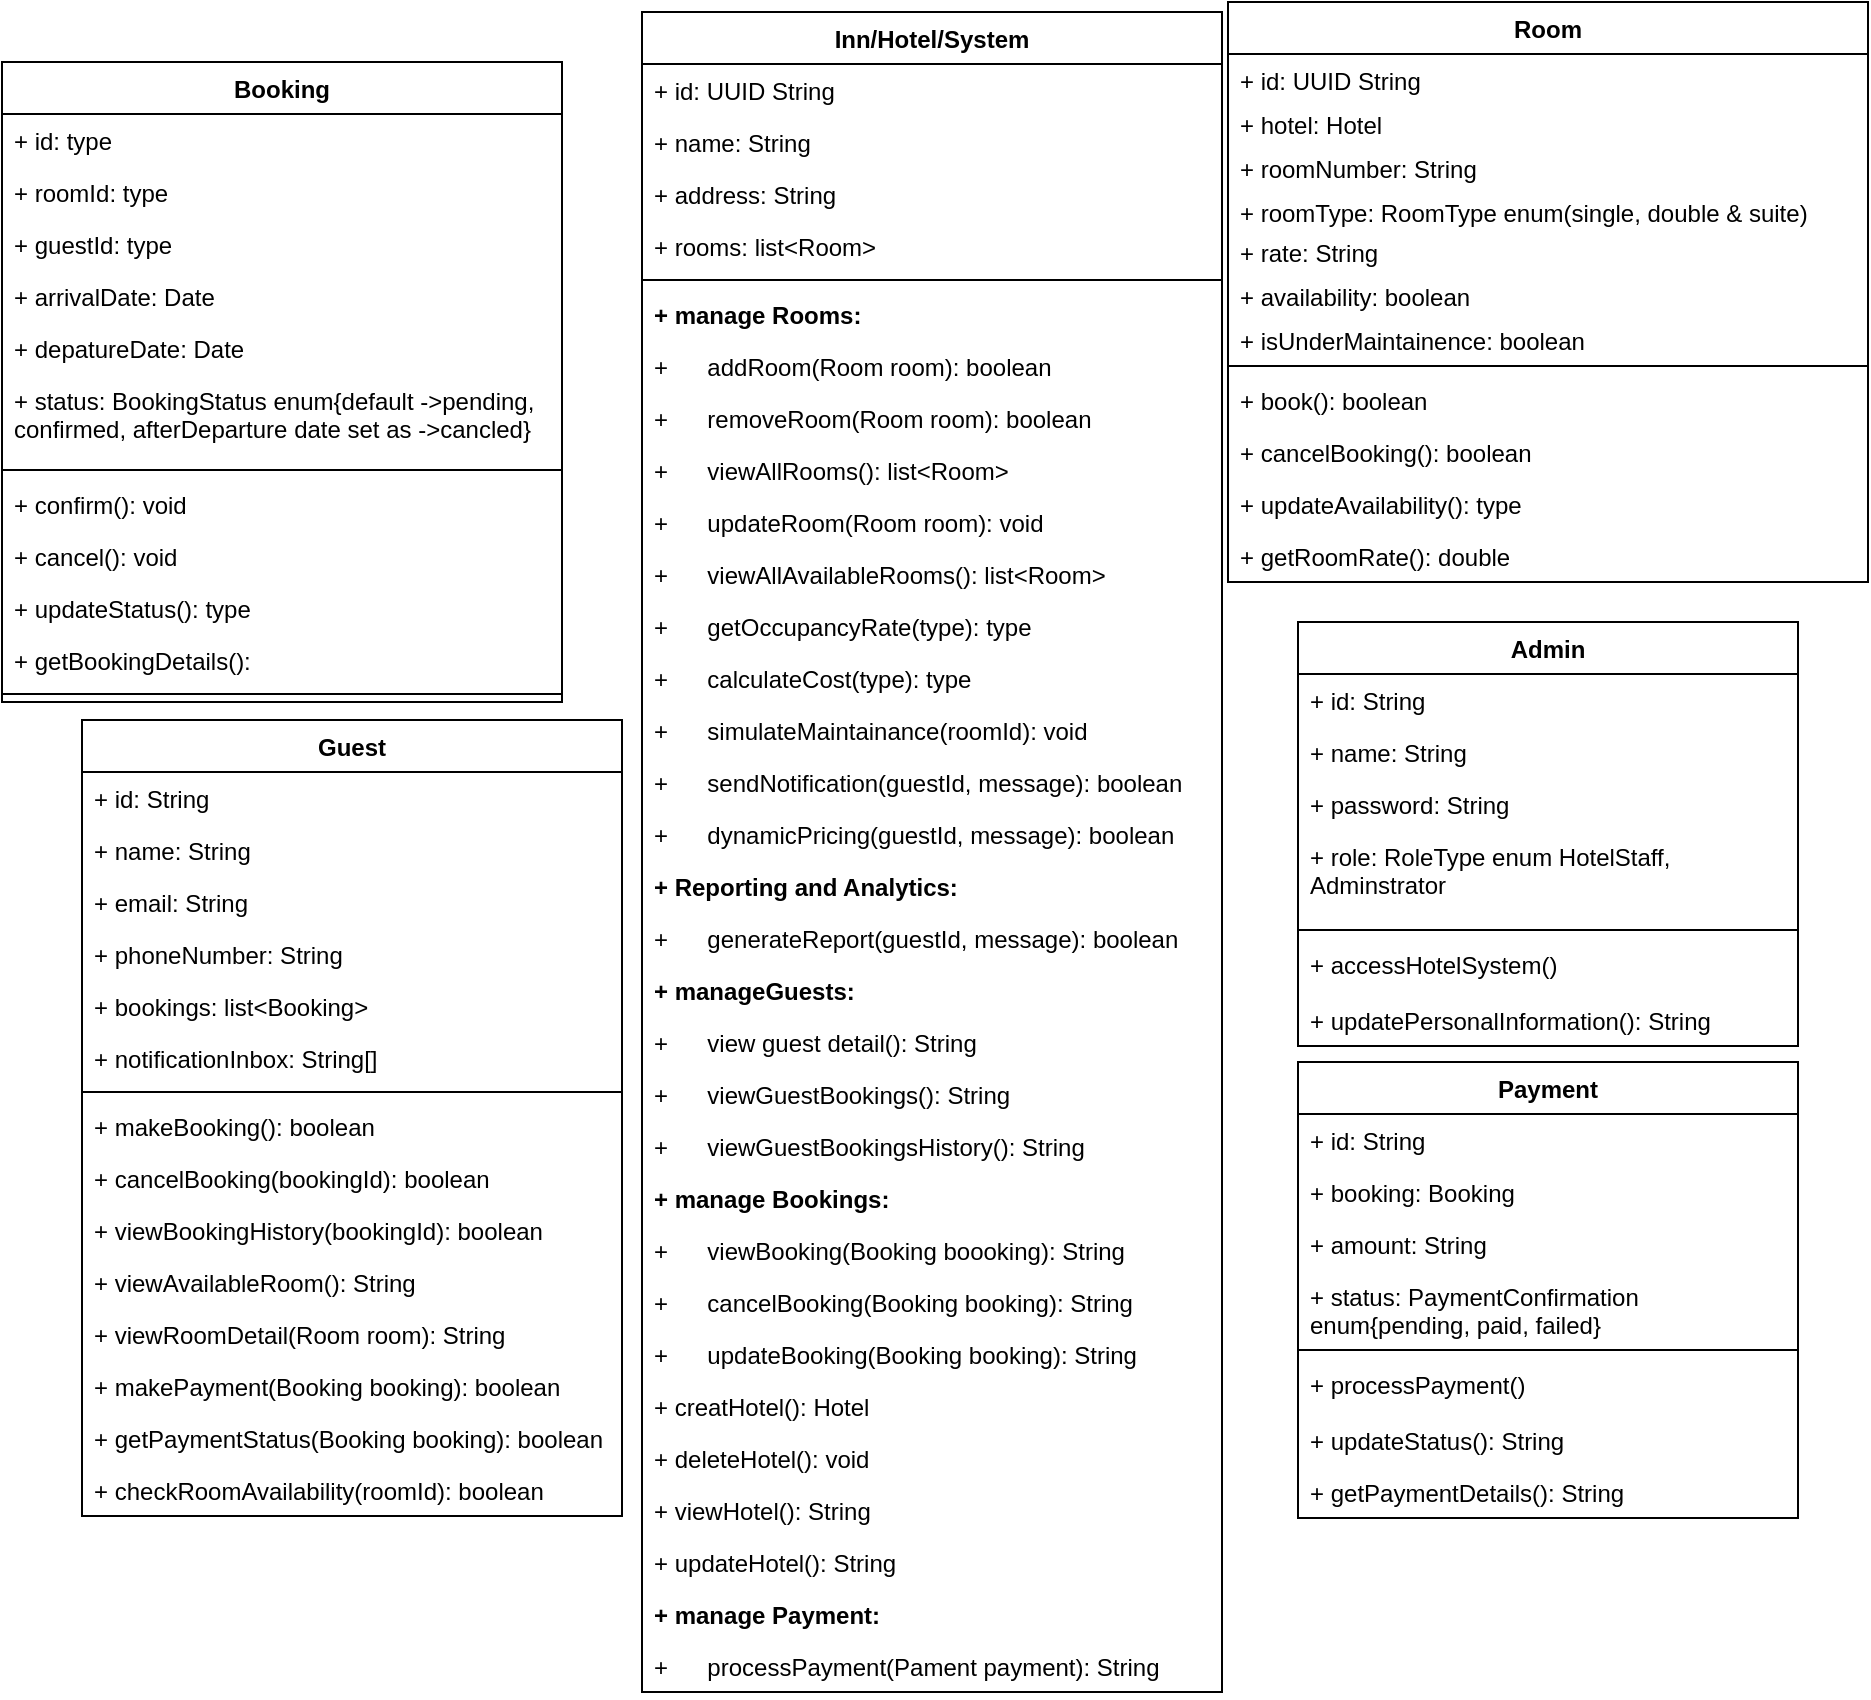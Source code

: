 <mxfile version="26.0.4" pages="2">
  <diagram name="Page-1" id="FxilYJNAX6_qmC1htweW">
    <mxGraphModel dx="1465" dy="385" grid="1" gridSize="10" guides="1" tooltips="1" connect="1" arrows="1" fold="1" page="1" pageScale="1" pageWidth="827" pageHeight="1169" math="0" shadow="0">
      <root>
        <mxCell id="0" />
        <mxCell id="1" parent="0" />
        <mxCell id="I--xkWk148IhXR5eMrtj-1" value="Room" style="swimlane;fontStyle=1;align=center;verticalAlign=top;childLayout=stackLayout;horizontal=1;startSize=26;horizontalStack=0;resizeParent=1;resizeParentMax=0;resizeLast=0;collapsible=1;marginBottom=0;whiteSpace=wrap;html=1;" vertex="1" parent="1">
          <mxGeometry x="463" y="40" width="320" height="290" as="geometry" />
        </mxCell>
        <mxCell id="I--xkWk148IhXR5eMrtj-14" value="+ id: UUID String" style="text;strokeColor=none;fillColor=none;align=left;verticalAlign=top;spacingLeft=4;spacingRight=4;overflow=hidden;rotatable=0;points=[[0,0.5],[1,0.5]];portConstraint=eastwest;whiteSpace=wrap;html=1;" vertex="1" parent="I--xkWk148IhXR5eMrtj-1">
          <mxGeometry y="26" width="320" height="22" as="geometry" />
        </mxCell>
        <mxCell id="YRBV2urnZXZ1e8K0LFWp-9" value="+ hotel: Hotel" style="text;strokeColor=none;fillColor=none;align=left;verticalAlign=top;spacingLeft=4;spacingRight=4;overflow=hidden;rotatable=0;points=[[0,0.5],[1,0.5]];portConstraint=eastwest;whiteSpace=wrap;html=1;" vertex="1" parent="I--xkWk148IhXR5eMrtj-1">
          <mxGeometry y="48" width="320" height="22" as="geometry" />
        </mxCell>
        <mxCell id="I--xkWk148IhXR5eMrtj-56" value="+ roomNumber: String" style="text;strokeColor=none;fillColor=none;align=left;verticalAlign=top;spacingLeft=4;spacingRight=4;overflow=hidden;rotatable=0;points=[[0,0.5],[1,0.5]];portConstraint=eastwest;whiteSpace=wrap;html=1;" vertex="1" parent="I--xkWk148IhXR5eMrtj-1">
          <mxGeometry y="70" width="320" height="22" as="geometry" />
        </mxCell>
        <mxCell id="I--xkWk148IhXR5eMrtj-15" value="+ roomType: RoomType enum(single, double &amp;amp; suite)" style="text;strokeColor=none;fillColor=none;align=left;verticalAlign=top;spacingLeft=4;spacingRight=4;overflow=hidden;rotatable=0;points=[[0,0.5],[1,0.5]];portConstraint=eastwest;whiteSpace=wrap;html=1;" vertex="1" parent="I--xkWk148IhXR5eMrtj-1">
          <mxGeometry y="92" width="320" height="20" as="geometry" />
        </mxCell>
        <mxCell id="I--xkWk148IhXR5eMrtj-55" value="+ rate: String" style="text;strokeColor=none;fillColor=none;align=left;verticalAlign=top;spacingLeft=4;spacingRight=4;overflow=hidden;rotatable=0;points=[[0,0.5],[1,0.5]];portConstraint=eastwest;whiteSpace=wrap;html=1;" vertex="1" parent="I--xkWk148IhXR5eMrtj-1">
          <mxGeometry y="112" width="320" height="22" as="geometry" />
        </mxCell>
        <mxCell id="I--xkWk148IhXR5eMrtj-48" value="+ availability: boolean" style="text;strokeColor=none;fillColor=none;align=left;verticalAlign=top;spacingLeft=4;spacingRight=4;overflow=hidden;rotatable=0;points=[[0,0.5],[1,0.5]];portConstraint=eastwest;whiteSpace=wrap;html=1;" vertex="1" parent="I--xkWk148IhXR5eMrtj-1">
          <mxGeometry y="134" width="320" height="22" as="geometry" />
        </mxCell>
        <mxCell id="I--xkWk148IhXR5eMrtj-47" value="+ isUnderMaintainence: boolean" style="text;strokeColor=none;fillColor=none;align=left;verticalAlign=top;spacingLeft=4;spacingRight=4;overflow=hidden;rotatable=0;points=[[0,0.5],[1,0.5]];portConstraint=eastwest;whiteSpace=wrap;html=1;" vertex="1" parent="I--xkWk148IhXR5eMrtj-1">
          <mxGeometry y="156" width="320" height="22" as="geometry" />
        </mxCell>
        <mxCell id="I--xkWk148IhXR5eMrtj-3" value="" style="line;strokeWidth=1;fillColor=none;align=left;verticalAlign=middle;spacingTop=-1;spacingLeft=3;spacingRight=3;rotatable=0;labelPosition=right;points=[];portConstraint=eastwest;strokeColor=inherit;" vertex="1" parent="I--xkWk148IhXR5eMrtj-1">
          <mxGeometry y="178" width="320" height="8" as="geometry" />
        </mxCell>
        <mxCell id="I--xkWk148IhXR5eMrtj-4" value="+ book(): boolean" style="text;strokeColor=none;fillColor=none;align=left;verticalAlign=top;spacingLeft=4;spacingRight=4;overflow=hidden;rotatable=0;points=[[0,0.5],[1,0.5]];portConstraint=eastwest;whiteSpace=wrap;html=1;" vertex="1" parent="I--xkWk148IhXR5eMrtj-1">
          <mxGeometry y="186" width="320" height="26" as="geometry" />
        </mxCell>
        <mxCell id="I--xkWk148IhXR5eMrtj-54" value="+ cancelBooking(): boolean" style="text;strokeColor=none;fillColor=none;align=left;verticalAlign=top;spacingLeft=4;spacingRight=4;overflow=hidden;rotatable=0;points=[[0,0.5],[1,0.5]];portConstraint=eastwest;whiteSpace=wrap;html=1;" vertex="1" parent="I--xkWk148IhXR5eMrtj-1">
          <mxGeometry y="212" width="320" height="26" as="geometry" />
        </mxCell>
        <mxCell id="I--xkWk148IhXR5eMrtj-34" value="+ updateAvailability(): type" style="text;strokeColor=none;fillColor=none;align=left;verticalAlign=top;spacingLeft=4;spacingRight=4;overflow=hidden;rotatable=0;points=[[0,0.5],[1,0.5]];portConstraint=eastwest;whiteSpace=wrap;html=1;" vertex="1" parent="I--xkWk148IhXR5eMrtj-1">
          <mxGeometry y="238" width="320" height="26" as="geometry" />
        </mxCell>
        <mxCell id="I--xkWk148IhXR5eMrtj-37" value="+ getRoomRate(): double" style="text;strokeColor=none;fillColor=none;align=left;verticalAlign=top;spacingLeft=4;spacingRight=4;overflow=hidden;rotatable=0;points=[[0,0.5],[1,0.5]];portConstraint=eastwest;whiteSpace=wrap;html=1;" vertex="1" parent="I--xkWk148IhXR5eMrtj-1">
          <mxGeometry y="264" width="320" height="26" as="geometry" />
        </mxCell>
        <mxCell id="I--xkWk148IhXR5eMrtj-5" value="Guest" style="swimlane;fontStyle=1;align=center;verticalAlign=top;childLayout=stackLayout;horizontal=1;startSize=26;horizontalStack=0;resizeParent=1;resizeParentMax=0;resizeLast=0;collapsible=1;marginBottom=0;whiteSpace=wrap;html=1;" vertex="1" parent="1">
          <mxGeometry x="-110" y="399" width="270" height="398" as="geometry" />
        </mxCell>
        <mxCell id="I--xkWk148IhXR5eMrtj-6" value="+ id: String" style="text;strokeColor=none;fillColor=none;align=left;verticalAlign=top;spacingLeft=4;spacingRight=4;overflow=hidden;rotatable=0;points=[[0,0.5],[1,0.5]];portConstraint=eastwest;whiteSpace=wrap;html=1;" vertex="1" parent="I--xkWk148IhXR5eMrtj-5">
          <mxGeometry y="26" width="270" height="26" as="geometry" />
        </mxCell>
        <mxCell id="I--xkWk148IhXR5eMrtj-59" value="+ name: String" style="text;strokeColor=none;fillColor=none;align=left;verticalAlign=top;spacingLeft=4;spacingRight=4;overflow=hidden;rotatable=0;points=[[0,0.5],[1,0.5]];portConstraint=eastwest;whiteSpace=wrap;html=1;" vertex="1" parent="I--xkWk148IhXR5eMrtj-5">
          <mxGeometry y="52" width="270" height="26" as="geometry" />
        </mxCell>
        <mxCell id="I--xkWk148IhXR5eMrtj-57" value="+ email: String" style="text;strokeColor=none;fillColor=none;align=left;verticalAlign=top;spacingLeft=4;spacingRight=4;overflow=hidden;rotatable=0;points=[[0,0.5],[1,0.5]];portConstraint=eastwest;whiteSpace=wrap;html=1;" vertex="1" parent="I--xkWk148IhXR5eMrtj-5">
          <mxGeometry y="78" width="270" height="26" as="geometry" />
        </mxCell>
        <mxCell id="I--xkWk148IhXR5eMrtj-58" value="+ phoneNumber: String" style="text;strokeColor=none;fillColor=none;align=left;verticalAlign=top;spacingLeft=4;spacingRight=4;overflow=hidden;rotatable=0;points=[[0,0.5],[1,0.5]];portConstraint=eastwest;whiteSpace=wrap;html=1;" vertex="1" parent="I--xkWk148IhXR5eMrtj-5">
          <mxGeometry y="104" width="270" height="26" as="geometry" />
        </mxCell>
        <mxCell id="I--xkWk148IhXR5eMrtj-38" value="+ bookings: list&amp;lt;Booking&amp;gt;" style="text;strokeColor=none;fillColor=none;align=left;verticalAlign=top;spacingLeft=4;spacingRight=4;overflow=hidden;rotatable=0;points=[[0,0.5],[1,0.5]];portConstraint=eastwest;whiteSpace=wrap;html=1;" vertex="1" parent="I--xkWk148IhXR5eMrtj-5">
          <mxGeometry y="130" width="270" height="26" as="geometry" />
        </mxCell>
        <mxCell id="kjrA8oqDA9GqIuIEdP53-5" value="+ notificationInbox: String[]" style="text;strokeColor=none;fillColor=none;align=left;verticalAlign=top;spacingLeft=4;spacingRight=4;overflow=hidden;rotatable=0;points=[[0,0.5],[1,0.5]];portConstraint=eastwest;whiteSpace=wrap;html=1;" vertex="1" parent="I--xkWk148IhXR5eMrtj-5">
          <mxGeometry y="156" width="270" height="26" as="geometry" />
        </mxCell>
        <mxCell id="I--xkWk148IhXR5eMrtj-7" value="" style="line;strokeWidth=1;fillColor=none;align=left;verticalAlign=middle;spacingTop=-1;spacingLeft=3;spacingRight=3;rotatable=0;labelPosition=right;points=[];portConstraint=eastwest;strokeColor=inherit;" vertex="1" parent="I--xkWk148IhXR5eMrtj-5">
          <mxGeometry y="182" width="270" height="8" as="geometry" />
        </mxCell>
        <mxCell id="I--xkWk148IhXR5eMrtj-42" value="+ makeBooking(): boolean" style="text;strokeColor=none;fillColor=none;align=left;verticalAlign=top;spacingLeft=4;spacingRight=4;overflow=hidden;rotatable=0;points=[[0,0.5],[1,0.5]];portConstraint=eastwest;whiteSpace=wrap;html=1;" vertex="1" parent="I--xkWk148IhXR5eMrtj-5">
          <mxGeometry y="190" width="270" height="26" as="geometry" />
        </mxCell>
        <mxCell id="I--xkWk148IhXR5eMrtj-8" value="+ cancelBooking(bookingId): boolean" style="text;strokeColor=none;fillColor=none;align=left;verticalAlign=top;spacingLeft=4;spacingRight=4;overflow=hidden;rotatable=0;points=[[0,0.5],[1,0.5]];portConstraint=eastwest;whiteSpace=wrap;html=1;" vertex="1" parent="I--xkWk148IhXR5eMrtj-5">
          <mxGeometry y="216" width="270" height="26" as="geometry" />
        </mxCell>
        <mxCell id="kjrA8oqDA9GqIuIEdP53-8" value="+ viewBookingHistory(bookingId): boolean" style="text;strokeColor=none;fillColor=none;align=left;verticalAlign=top;spacingLeft=4;spacingRight=4;overflow=hidden;rotatable=0;points=[[0,0.5],[1,0.5]];portConstraint=eastwest;whiteSpace=wrap;html=1;" vertex="1" parent="I--xkWk148IhXR5eMrtj-5">
          <mxGeometry y="242" width="270" height="26" as="geometry" />
        </mxCell>
        <mxCell id="I--xkWk148IhXR5eMrtj-39" value="+ viewAvailableRoom(): String" style="text;strokeColor=none;fillColor=none;align=left;verticalAlign=top;spacingLeft=4;spacingRight=4;overflow=hidden;rotatable=0;points=[[0,0.5],[1,0.5]];portConstraint=eastwest;whiteSpace=wrap;html=1;" vertex="1" parent="I--xkWk148IhXR5eMrtj-5">
          <mxGeometry y="268" width="270" height="26" as="geometry" />
        </mxCell>
        <mxCell id="YRBV2urnZXZ1e8K0LFWp-46" value="+ viewRoomDetail(Room room): String" style="text;strokeColor=none;fillColor=none;align=left;verticalAlign=top;spacingLeft=4;spacingRight=4;overflow=hidden;rotatable=0;points=[[0,0.5],[1,0.5]];portConstraint=eastwest;whiteSpace=wrap;html=1;" vertex="1" parent="I--xkWk148IhXR5eMrtj-5">
          <mxGeometry y="294" width="270" height="26" as="geometry" />
        </mxCell>
        <mxCell id="YRBV2urnZXZ1e8K0LFWp-45" value="+ makePayment(Booking booking): boolean" style="text;strokeColor=none;fillColor=none;align=left;verticalAlign=top;spacingLeft=4;spacingRight=4;overflow=hidden;rotatable=0;points=[[0,0.5],[1,0.5]];portConstraint=eastwest;whiteSpace=wrap;html=1;" vertex="1" parent="I--xkWk148IhXR5eMrtj-5">
          <mxGeometry y="320" width="270" height="26" as="geometry" />
        </mxCell>
        <mxCell id="kjrA8oqDA9GqIuIEdP53-6" value="+ getPaymentStatus(Booking booking): boolean" style="text;strokeColor=none;fillColor=none;align=left;verticalAlign=top;spacingLeft=4;spacingRight=4;overflow=hidden;rotatable=0;points=[[0,0.5],[1,0.5]];portConstraint=eastwest;whiteSpace=wrap;html=1;" vertex="1" parent="I--xkWk148IhXR5eMrtj-5">
          <mxGeometry y="346" width="270" height="26" as="geometry" />
        </mxCell>
        <mxCell id="kjrA8oqDA9GqIuIEdP53-7" value="+ checkRoomAvailability(roomId): boolean" style="text;strokeColor=none;fillColor=none;align=left;verticalAlign=top;spacingLeft=4;spacingRight=4;overflow=hidden;rotatable=0;points=[[0,0.5],[1,0.5]];portConstraint=eastwest;whiteSpace=wrap;html=1;" vertex="1" parent="I--xkWk148IhXR5eMrtj-5">
          <mxGeometry y="372" width="270" height="26" as="geometry" />
        </mxCell>
        <mxCell id="I--xkWk148IhXR5eMrtj-43" value="Inn/Hotel/System" style="swimlane;fontStyle=1;align=center;verticalAlign=top;childLayout=stackLayout;horizontal=1;startSize=26;horizontalStack=0;resizeParent=1;resizeParentMax=0;resizeLast=0;collapsible=1;marginBottom=0;whiteSpace=wrap;html=1;" vertex="1" parent="1">
          <mxGeometry x="170" y="45" width="290" height="840" as="geometry" />
        </mxCell>
        <mxCell id="I--xkWk148IhXR5eMrtj-44" value="+ id: UUID String" style="text;strokeColor=none;fillColor=none;align=left;verticalAlign=top;spacingLeft=4;spacingRight=4;overflow=hidden;rotatable=0;points=[[0,0.5],[1,0.5]];portConstraint=eastwest;whiteSpace=wrap;html=1;" vertex="1" parent="I--xkWk148IhXR5eMrtj-43">
          <mxGeometry y="26" width="290" height="26" as="geometry" />
        </mxCell>
        <mxCell id="YRBV2urnZXZ1e8K0LFWp-2" value="+ name: String" style="text;strokeColor=none;fillColor=none;align=left;verticalAlign=top;spacingLeft=4;spacingRight=4;overflow=hidden;rotatable=0;points=[[0,0.5],[1,0.5]];portConstraint=eastwest;whiteSpace=wrap;html=1;" vertex="1" parent="I--xkWk148IhXR5eMrtj-43">
          <mxGeometry y="52" width="290" height="26" as="geometry" />
        </mxCell>
        <mxCell id="YRBV2urnZXZ1e8K0LFWp-3" value="+ address: String" style="text;strokeColor=none;fillColor=none;align=left;verticalAlign=top;spacingLeft=4;spacingRight=4;overflow=hidden;rotatable=0;points=[[0,0.5],[1,0.5]];portConstraint=eastwest;whiteSpace=wrap;html=1;" vertex="1" parent="I--xkWk148IhXR5eMrtj-43">
          <mxGeometry y="78" width="290" height="26" as="geometry" />
        </mxCell>
        <mxCell id="YRBV2urnZXZ1e8K0LFWp-4" value="+ rooms: list&amp;lt;Room&amp;gt;" style="text;strokeColor=none;fillColor=none;align=left;verticalAlign=top;spacingLeft=4;spacingRight=4;overflow=hidden;rotatable=0;points=[[0,0.5],[1,0.5]];portConstraint=eastwest;whiteSpace=wrap;html=1;" vertex="1" parent="I--xkWk148IhXR5eMrtj-43">
          <mxGeometry y="104" width="290" height="26" as="geometry" />
        </mxCell>
        <mxCell id="I--xkWk148IhXR5eMrtj-45" value="" style="line;strokeWidth=1;fillColor=none;align=left;verticalAlign=middle;spacingTop=-1;spacingLeft=3;spacingRight=3;rotatable=0;labelPosition=right;points=[];portConstraint=eastwest;strokeColor=inherit;" vertex="1" parent="I--xkWk148IhXR5eMrtj-43">
          <mxGeometry y="130" width="290" height="8" as="geometry" />
        </mxCell>
        <mxCell id="YRBV2urnZXZ1e8K0LFWp-14" value="+ manage Rooms:&amp;nbsp;" style="text;strokeColor=none;fillColor=none;align=left;verticalAlign=top;spacingLeft=4;spacingRight=4;overflow=hidden;rotatable=0;points=[[0,0.5],[1,0.5]];portConstraint=eastwest;whiteSpace=wrap;html=1;fontStyle=1" vertex="1" parent="I--xkWk148IhXR5eMrtj-43">
          <mxGeometry y="138" width="290" height="26" as="geometry" />
        </mxCell>
        <mxCell id="I--xkWk148IhXR5eMrtj-46" value="+&amp;nbsp;&lt;span style=&quot;white-space: pre;&quot;&gt;&#x9;&lt;/span&gt;addRoom(Room room): boolean" style="text;strokeColor=none;fillColor=none;align=left;verticalAlign=top;spacingLeft=4;spacingRight=4;overflow=hidden;rotatable=0;points=[[0,0.5],[1,0.5]];portConstraint=eastwest;whiteSpace=wrap;html=1;" vertex="1" parent="I--xkWk148IhXR5eMrtj-43">
          <mxGeometry y="164" width="290" height="26" as="geometry" />
        </mxCell>
        <mxCell id="YRBV2urnZXZ1e8K0LFWp-5" value="+ &lt;span style=&quot;white-space: pre;&quot;&gt;&#x9;&lt;/span&gt;removeRoom(Room room): boolean" style="text;strokeColor=none;fillColor=none;align=left;verticalAlign=top;spacingLeft=4;spacingRight=4;overflow=hidden;rotatable=0;points=[[0,0.5],[1,0.5]];portConstraint=eastwest;whiteSpace=wrap;html=1;" vertex="1" parent="I--xkWk148IhXR5eMrtj-43">
          <mxGeometry y="190" width="290" height="26" as="geometry" />
        </mxCell>
        <mxCell id="YRBV2urnZXZ1e8K0LFWp-6" value="+ &lt;span style=&quot;white-space: pre;&quot;&gt;&#x9;&lt;/span&gt;viewAllRooms(): list&amp;lt;Room&amp;gt;" style="text;strokeColor=none;fillColor=none;align=left;verticalAlign=top;spacingLeft=4;spacingRight=4;overflow=hidden;rotatable=0;points=[[0,0.5],[1,0.5]];portConstraint=eastwest;whiteSpace=wrap;html=1;" vertex="1" parent="I--xkWk148IhXR5eMrtj-43">
          <mxGeometry y="216" width="290" height="26" as="geometry" />
        </mxCell>
        <mxCell id="YRBV2urnZXZ1e8K0LFWp-33" value="+ &lt;span style=&quot;white-space: pre;&quot;&gt;&#x9;&lt;/span&gt;updateRoom(Room room): void" style="text;strokeColor=none;fillColor=none;align=left;verticalAlign=top;spacingLeft=4;spacingRight=4;overflow=hidden;rotatable=0;points=[[0,0.5],[1,0.5]];portConstraint=eastwest;whiteSpace=wrap;html=1;" vertex="1" parent="I--xkWk148IhXR5eMrtj-43">
          <mxGeometry y="242" width="290" height="26" as="geometry" />
        </mxCell>
        <mxCell id="YRBV2urnZXZ1e8K0LFWp-7" value="+ &lt;span style=&quot;white-space: pre;&quot;&gt;&#x9;&lt;/span&gt;viewAllAvailableRooms(): list&amp;lt;Room&amp;gt;" style="text;strokeColor=none;fillColor=none;align=left;verticalAlign=top;spacingLeft=4;spacingRight=4;overflow=hidden;rotatable=0;points=[[0,0.5],[1,0.5]];portConstraint=eastwest;whiteSpace=wrap;html=1;" vertex="1" parent="I--xkWk148IhXR5eMrtj-43">
          <mxGeometry y="268" width="290" height="26" as="geometry" />
        </mxCell>
        <mxCell id="YRBV2urnZXZ1e8K0LFWp-8" value="+ &lt;span style=&quot;white-space: pre;&quot;&gt;&#x9;&lt;/span&gt;getOccupancyRate(type): type" style="text;strokeColor=none;fillColor=none;align=left;verticalAlign=top;spacingLeft=4;spacingRight=4;overflow=hidden;rotatable=0;points=[[0,0.5],[1,0.5]];portConstraint=eastwest;whiteSpace=wrap;html=1;" vertex="1" parent="I--xkWk148IhXR5eMrtj-43">
          <mxGeometry y="294" width="290" height="26" as="geometry" />
        </mxCell>
        <mxCell id="I--xkWk148IhXR5eMrtj-60" value="+ &lt;span style=&quot;white-space: pre;&quot;&gt;&#x9;&lt;/span&gt;calculateCost(type): type" style="text;strokeColor=none;fillColor=none;align=left;verticalAlign=top;spacingLeft=4;spacingRight=4;overflow=hidden;rotatable=0;points=[[0,0.5],[1,0.5]];portConstraint=eastwest;whiteSpace=wrap;html=1;" vertex="1" parent="I--xkWk148IhXR5eMrtj-43">
          <mxGeometry y="320" width="290" height="26" as="geometry" />
        </mxCell>
        <mxCell id="I--xkWk148IhXR5eMrtj-77" value="+ &lt;span style=&quot;white-space: pre;&quot;&gt;&#x9;&lt;/span&gt;simulateMaintainance(roomId): void" style="text;strokeColor=none;fillColor=none;align=left;verticalAlign=top;spacingLeft=4;spacingRight=4;overflow=hidden;rotatable=0;points=[[0,0.5],[1,0.5]];portConstraint=eastwest;whiteSpace=wrap;html=1;" vertex="1" parent="I--xkWk148IhXR5eMrtj-43">
          <mxGeometry y="346" width="290" height="26" as="geometry" />
        </mxCell>
        <mxCell id="I--xkWk148IhXR5eMrtj-78" value="+ &lt;span style=&quot;white-space: pre;&quot;&gt;&#x9;&lt;/span&gt;sendNotification(guestId, message): boolean" style="text;strokeColor=none;fillColor=none;align=left;verticalAlign=top;spacingLeft=4;spacingRight=4;overflow=hidden;rotatable=0;points=[[0,0.5],[1,0.5]];portConstraint=eastwest;whiteSpace=wrap;html=1;" vertex="1" parent="I--xkWk148IhXR5eMrtj-43">
          <mxGeometry y="372" width="290" height="26" as="geometry" />
        </mxCell>
        <mxCell id="I--xkWk148IhXR5eMrtj-74" value="+ &lt;span style=&quot;white-space: pre;&quot;&gt;&#x9;&lt;/span&gt;dynamicPricing(guestId, message): boolean" style="text;strokeColor=none;fillColor=none;align=left;verticalAlign=top;spacingLeft=4;spacingRight=4;overflow=hidden;rotatable=0;points=[[0,0.5],[1,0.5]];portConstraint=eastwest;whiteSpace=wrap;html=1;" vertex="1" parent="I--xkWk148IhXR5eMrtj-43">
          <mxGeometry y="398" width="290" height="26" as="geometry" />
        </mxCell>
        <mxCell id="kjrA8oqDA9GqIuIEdP53-1" value="&lt;b&gt;+ Reporting and Analytics:&lt;/b&gt;" style="text;strokeColor=none;fillColor=none;align=left;verticalAlign=top;spacingLeft=4;spacingRight=4;overflow=hidden;rotatable=0;points=[[0,0.5],[1,0.5]];portConstraint=eastwest;whiteSpace=wrap;html=1;" vertex="1" parent="I--xkWk148IhXR5eMrtj-43">
          <mxGeometry y="424" width="290" height="26" as="geometry" />
        </mxCell>
        <mxCell id="I--xkWk148IhXR5eMrtj-79" value="+ &lt;span style=&quot;white-space: pre;&quot;&gt;&#x9;&lt;/span&gt;generateReport(guestId, message): boolean" style="text;strokeColor=none;fillColor=none;align=left;verticalAlign=top;spacingLeft=4;spacingRight=4;overflow=hidden;rotatable=0;points=[[0,0.5],[1,0.5]];portConstraint=eastwest;whiteSpace=wrap;html=1;" vertex="1" parent="I--xkWk148IhXR5eMrtj-43">
          <mxGeometry y="450" width="290" height="26" as="geometry" />
        </mxCell>
        <mxCell id="YRBV2urnZXZ1e8K0LFWp-10" value="+ manageGuests&lt;span style=&quot;background-color: transparent; color: light-dark(rgb(0, 0, 0), rgb(255, 255, 255));&quot;&gt;:&amp;nbsp;&lt;/span&gt;" style="text;strokeColor=none;fillColor=none;align=left;verticalAlign=top;spacingLeft=4;spacingRight=4;overflow=hidden;rotatable=0;points=[[0,0.5],[1,0.5]];portConstraint=eastwest;whiteSpace=wrap;html=1;fontStyle=1" vertex="1" parent="I--xkWk148IhXR5eMrtj-43">
          <mxGeometry y="476" width="290" height="26" as="geometry" />
        </mxCell>
        <mxCell id="YRBV2urnZXZ1e8K0LFWp-11" value="+ &lt;span style=&quot;white-space: pre;&quot;&gt;&#x9;&lt;/span&gt;view guest detail(): String" style="text;strokeColor=none;fillColor=none;align=left;verticalAlign=top;spacingLeft=4;spacingRight=4;overflow=hidden;rotatable=0;points=[[0,0.5],[1,0.5]];portConstraint=eastwest;whiteSpace=wrap;html=1;" vertex="1" parent="I--xkWk148IhXR5eMrtj-43">
          <mxGeometry y="502" width="290" height="26" as="geometry" />
        </mxCell>
        <mxCell id="YRBV2urnZXZ1e8K0LFWp-41" value="+ &lt;span style=&quot;white-space: pre;&quot;&gt;&#x9;&lt;/span&gt;viewGuestBookings(): String" style="text;strokeColor=none;fillColor=none;align=left;verticalAlign=top;spacingLeft=4;spacingRight=4;overflow=hidden;rotatable=0;points=[[0,0.5],[1,0.5]];portConstraint=eastwest;whiteSpace=wrap;html=1;" vertex="1" parent="I--xkWk148IhXR5eMrtj-43">
          <mxGeometry y="528" width="290" height="26" as="geometry" />
        </mxCell>
        <mxCell id="YRBV2urnZXZ1e8K0LFWp-42" value="+ &lt;span style=&quot;white-space: pre;&quot;&gt;&#x9;&lt;/span&gt;viewGuestBookingsHistory(): String" style="text;strokeColor=none;fillColor=none;align=left;verticalAlign=top;spacingLeft=4;spacingRight=4;overflow=hidden;rotatable=0;points=[[0,0.5],[1,0.5]];portConstraint=eastwest;whiteSpace=wrap;html=1;" vertex="1" parent="I--xkWk148IhXR5eMrtj-43">
          <mxGeometry y="554" width="290" height="26" as="geometry" />
        </mxCell>
        <mxCell id="YRBV2urnZXZ1e8K0LFWp-12" value="+ manage Bookings:" style="text;strokeColor=none;fillColor=none;align=left;verticalAlign=top;spacingLeft=4;spacingRight=4;overflow=hidden;rotatable=0;points=[[0,0.5],[1,0.5]];portConstraint=eastwest;whiteSpace=wrap;html=1;fontStyle=1" vertex="1" parent="I--xkWk148IhXR5eMrtj-43">
          <mxGeometry y="580" width="290" height="26" as="geometry" />
        </mxCell>
        <mxCell id="YRBV2urnZXZ1e8K0LFWp-13" value="+ &lt;span style=&quot;white-space: pre;&quot;&gt;&#x9;&lt;/span&gt;viewBooking(Booking boooking): String" style="text;strokeColor=none;fillColor=none;align=left;verticalAlign=top;spacingLeft=4;spacingRight=4;overflow=hidden;rotatable=0;points=[[0,0.5],[1,0.5]];portConstraint=eastwest;whiteSpace=wrap;html=1;" vertex="1" parent="I--xkWk148IhXR5eMrtj-43">
          <mxGeometry y="606" width="290" height="26" as="geometry" />
        </mxCell>
        <mxCell id="YRBV2urnZXZ1e8K0LFWp-35" value="+ &lt;span style=&quot;white-space: pre;&quot;&gt;&#x9;&lt;/span&gt;cancelBooking(Booking booking): String" style="text;strokeColor=none;fillColor=none;align=left;verticalAlign=top;spacingLeft=4;spacingRight=4;overflow=hidden;rotatable=0;points=[[0,0.5],[1,0.5]];portConstraint=eastwest;whiteSpace=wrap;html=1;" vertex="1" parent="I--xkWk148IhXR5eMrtj-43">
          <mxGeometry y="632" width="290" height="26" as="geometry" />
        </mxCell>
        <mxCell id="YRBV2urnZXZ1e8K0LFWp-36" value="+ &lt;span style=&quot;white-space: pre;&quot;&gt;&#x9;&lt;/span&gt;updateBooking(Booking booking): String" style="text;strokeColor=none;fillColor=none;align=left;verticalAlign=top;spacingLeft=4;spacingRight=4;overflow=hidden;rotatable=0;points=[[0,0.5],[1,0.5]];portConstraint=eastwest;whiteSpace=wrap;html=1;" vertex="1" parent="I--xkWk148IhXR5eMrtj-43">
          <mxGeometry y="658" width="290" height="26" as="geometry" />
        </mxCell>
        <mxCell id="YRBV2urnZXZ1e8K0LFWp-37" value="+ creatHotel(): Hotel" style="text;strokeColor=none;fillColor=none;align=left;verticalAlign=top;spacingLeft=4;spacingRight=4;overflow=hidden;rotatable=0;points=[[0,0.5],[1,0.5]];portConstraint=eastwest;whiteSpace=wrap;html=1;" vertex="1" parent="I--xkWk148IhXR5eMrtj-43">
          <mxGeometry y="684" width="290" height="26" as="geometry" />
        </mxCell>
        <mxCell id="YRBV2urnZXZ1e8K0LFWp-38" value="+ deleteHotel(): void" style="text;strokeColor=none;fillColor=none;align=left;verticalAlign=top;spacingLeft=4;spacingRight=4;overflow=hidden;rotatable=0;points=[[0,0.5],[1,0.5]];portConstraint=eastwest;whiteSpace=wrap;html=1;" vertex="1" parent="I--xkWk148IhXR5eMrtj-43">
          <mxGeometry y="710" width="290" height="26" as="geometry" />
        </mxCell>
        <mxCell id="YRBV2urnZXZ1e8K0LFWp-40" value="+ viewHotel(): String" style="text;strokeColor=none;fillColor=none;align=left;verticalAlign=top;spacingLeft=4;spacingRight=4;overflow=hidden;rotatable=0;points=[[0,0.5],[1,0.5]];portConstraint=eastwest;whiteSpace=wrap;html=1;" vertex="1" parent="I--xkWk148IhXR5eMrtj-43">
          <mxGeometry y="736" width="290" height="26" as="geometry" />
        </mxCell>
        <mxCell id="YRBV2urnZXZ1e8K0LFWp-39" value="+ updateHotel(): String" style="text;strokeColor=none;fillColor=none;align=left;verticalAlign=top;spacingLeft=4;spacingRight=4;overflow=hidden;rotatable=0;points=[[0,0.5],[1,0.5]];portConstraint=eastwest;whiteSpace=wrap;html=1;" vertex="1" parent="I--xkWk148IhXR5eMrtj-43">
          <mxGeometry y="762" width="290" height="26" as="geometry" />
        </mxCell>
        <mxCell id="YRBV2urnZXZ1e8K0LFWp-43" value="+ manage Payment:" style="text;strokeColor=none;fillColor=none;align=left;verticalAlign=top;spacingLeft=4;spacingRight=4;overflow=hidden;rotatable=0;points=[[0,0.5],[1,0.5]];portConstraint=eastwest;whiteSpace=wrap;html=1;fontStyle=1" vertex="1" parent="I--xkWk148IhXR5eMrtj-43">
          <mxGeometry y="788" width="290" height="26" as="geometry" />
        </mxCell>
        <mxCell id="YRBV2urnZXZ1e8K0LFWp-44" value="+ &lt;span style=&quot;white-space: pre;&quot;&gt;&#x9;&lt;/span&gt;processPayment(Pament payment): String" style="text;strokeColor=none;fillColor=none;align=left;verticalAlign=top;spacingLeft=4;spacingRight=4;overflow=hidden;rotatable=0;points=[[0,0.5],[1,0.5]];portConstraint=eastwest;whiteSpace=wrap;html=1;" vertex="1" parent="I--xkWk148IhXR5eMrtj-43">
          <mxGeometry y="814" width="290" height="26" as="geometry" />
        </mxCell>
        <mxCell id="I--xkWk148IhXR5eMrtj-49" value="Admin" style="swimlane;fontStyle=1;align=center;verticalAlign=top;childLayout=stackLayout;horizontal=1;startSize=26;horizontalStack=0;resizeParent=1;resizeParentMax=0;resizeLast=0;collapsible=1;marginBottom=0;whiteSpace=wrap;html=1;" vertex="1" parent="1">
          <mxGeometry x="498" y="350" width="250" height="212" as="geometry" />
        </mxCell>
        <mxCell id="I--xkWk148IhXR5eMrtj-50" value="+ id: String" style="text;strokeColor=none;fillColor=none;align=left;verticalAlign=top;spacingLeft=4;spacingRight=4;overflow=hidden;rotatable=0;points=[[0,0.5],[1,0.5]];portConstraint=eastwest;whiteSpace=wrap;html=1;" vertex="1" parent="I--xkWk148IhXR5eMrtj-49">
          <mxGeometry y="26" width="250" height="26" as="geometry" />
        </mxCell>
        <mxCell id="YRBV2urnZXZ1e8K0LFWp-17" value="+ name: String" style="text;strokeColor=none;fillColor=none;align=left;verticalAlign=top;spacingLeft=4;spacingRight=4;overflow=hidden;rotatable=0;points=[[0,0.5],[1,0.5]];portConstraint=eastwest;whiteSpace=wrap;html=1;" vertex="1" parent="I--xkWk148IhXR5eMrtj-49">
          <mxGeometry y="52" width="250" height="26" as="geometry" />
        </mxCell>
        <mxCell id="YRBV2urnZXZ1e8K0LFWp-15" value="+ password: String" style="text;strokeColor=none;fillColor=none;align=left;verticalAlign=top;spacingLeft=4;spacingRight=4;overflow=hidden;rotatable=0;points=[[0,0.5],[1,0.5]];portConstraint=eastwest;whiteSpace=wrap;html=1;" vertex="1" parent="I--xkWk148IhXR5eMrtj-49">
          <mxGeometry y="78" width="250" height="26" as="geometry" />
        </mxCell>
        <mxCell id="YRBV2urnZXZ1e8K0LFWp-16" value="+ role: RoleType enum HotelStaff, Adminstrator" style="text;strokeColor=none;fillColor=none;align=left;verticalAlign=top;spacingLeft=4;spacingRight=4;overflow=hidden;rotatable=0;points=[[0,0.5],[1,0.5]];portConstraint=eastwest;whiteSpace=wrap;html=1;" vertex="1" parent="I--xkWk148IhXR5eMrtj-49">
          <mxGeometry y="104" width="250" height="46" as="geometry" />
        </mxCell>
        <mxCell id="I--xkWk148IhXR5eMrtj-51" value="" style="line;strokeWidth=1;fillColor=none;align=left;verticalAlign=middle;spacingTop=-1;spacingLeft=3;spacingRight=3;rotatable=0;labelPosition=right;points=[];portConstraint=eastwest;strokeColor=inherit;" vertex="1" parent="I--xkWk148IhXR5eMrtj-49">
          <mxGeometry y="150" width="250" height="8" as="geometry" />
        </mxCell>
        <mxCell id="I--xkWk148IhXR5eMrtj-52" value="&lt;div&gt;+ accessHotelSystem()&lt;/div&gt;" style="text;strokeColor=none;fillColor=none;align=left;verticalAlign=top;spacingLeft=4;spacingRight=4;overflow=hidden;rotatable=0;points=[[0,0.5],[1,0.5]];portConstraint=eastwest;whiteSpace=wrap;html=1;" vertex="1" parent="I--xkWk148IhXR5eMrtj-49">
          <mxGeometry y="158" width="250" height="28" as="geometry" />
        </mxCell>
        <mxCell id="I--xkWk148IhXR5eMrtj-71" value="+ updatePersonalInformation(): String" style="text;strokeColor=none;fillColor=none;align=left;verticalAlign=top;spacingLeft=4;spacingRight=4;overflow=hidden;rotatable=0;points=[[0,0.5],[1,0.5]];portConstraint=eastwest;whiteSpace=wrap;html=1;" vertex="1" parent="I--xkWk148IhXR5eMrtj-49">
          <mxGeometry y="186" width="250" height="26" as="geometry" />
        </mxCell>
        <mxCell id="I--xkWk148IhXR5eMrtj-61" value="Booking" style="swimlane;fontStyle=1;align=center;verticalAlign=top;childLayout=stackLayout;horizontal=1;startSize=26;horizontalStack=0;resizeParent=1;resizeParentMax=0;resizeLast=0;collapsible=1;marginBottom=0;whiteSpace=wrap;html=1;" vertex="1" parent="1">
          <mxGeometry x="-150" y="70" width="280" height="320" as="geometry" />
        </mxCell>
        <mxCell id="I--xkWk148IhXR5eMrtj-62" value="+ id: type" style="text;strokeColor=none;fillColor=none;align=left;verticalAlign=top;spacingLeft=4;spacingRight=4;overflow=hidden;rotatable=0;points=[[0,0.5],[1,0.5]];portConstraint=eastwest;whiteSpace=wrap;html=1;" vertex="1" parent="I--xkWk148IhXR5eMrtj-61">
          <mxGeometry y="26" width="280" height="26" as="geometry" />
        </mxCell>
        <mxCell id="kjrA8oqDA9GqIuIEdP53-2" value="+ roomId: type" style="text;strokeColor=none;fillColor=none;align=left;verticalAlign=top;spacingLeft=4;spacingRight=4;overflow=hidden;rotatable=0;points=[[0,0.5],[1,0.5]];portConstraint=eastwest;whiteSpace=wrap;html=1;" vertex="1" parent="I--xkWk148IhXR5eMrtj-61">
          <mxGeometry y="52" width="280" height="26" as="geometry" />
        </mxCell>
        <mxCell id="kjrA8oqDA9GqIuIEdP53-3" value="+ guestId: type" style="text;strokeColor=none;fillColor=none;align=left;verticalAlign=top;spacingLeft=4;spacingRight=4;overflow=hidden;rotatable=0;points=[[0,0.5],[1,0.5]];portConstraint=eastwest;whiteSpace=wrap;html=1;" vertex="1" parent="I--xkWk148IhXR5eMrtj-61">
          <mxGeometry y="78" width="280" height="26" as="geometry" />
        </mxCell>
        <mxCell id="YRBV2urnZXZ1e8K0LFWp-19" value="+ arrivalDate: Date" style="text;strokeColor=none;fillColor=none;align=left;verticalAlign=top;spacingLeft=4;spacingRight=4;overflow=hidden;rotatable=0;points=[[0,0.5],[1,0.5]];portConstraint=eastwest;whiteSpace=wrap;html=1;" vertex="1" parent="I--xkWk148IhXR5eMrtj-61">
          <mxGeometry y="104" width="280" height="26" as="geometry" />
        </mxCell>
        <mxCell id="YRBV2urnZXZ1e8K0LFWp-20" value="+ depatureDate: Date" style="text;strokeColor=none;fillColor=none;align=left;verticalAlign=top;spacingLeft=4;spacingRight=4;overflow=hidden;rotatable=0;points=[[0,0.5],[1,0.5]];portConstraint=eastwest;whiteSpace=wrap;html=1;" vertex="1" parent="I--xkWk148IhXR5eMrtj-61">
          <mxGeometry y="130" width="280" height="26" as="geometry" />
        </mxCell>
        <mxCell id="YRBV2urnZXZ1e8K0LFWp-21" value="+ status: BookingStatus enum{default -&amp;gt;pending, confirmed, afterDeparture date set as -&amp;gt;cancled}" style="text;strokeColor=none;fillColor=none;align=left;verticalAlign=top;spacingLeft=4;spacingRight=4;overflow=hidden;rotatable=0;points=[[0,0.5],[1,0.5]];portConstraint=eastwest;whiteSpace=wrap;html=1;" vertex="1" parent="I--xkWk148IhXR5eMrtj-61">
          <mxGeometry y="156" width="280" height="44" as="geometry" />
        </mxCell>
        <mxCell id="I--xkWk148IhXR5eMrtj-63" value="" style="line;strokeWidth=1;fillColor=none;align=left;verticalAlign=middle;spacingTop=-1;spacingLeft=3;spacingRight=3;rotatable=0;labelPosition=right;points=[];portConstraint=eastwest;strokeColor=inherit;" vertex="1" parent="I--xkWk148IhXR5eMrtj-61">
          <mxGeometry y="200" width="280" height="8" as="geometry" />
        </mxCell>
        <mxCell id="I--xkWk148IhXR5eMrtj-69" value="+ confirm(): void" style="text;strokeColor=none;fillColor=none;align=left;verticalAlign=top;spacingLeft=4;spacingRight=4;overflow=hidden;rotatable=0;points=[[0,0.5],[1,0.5]];portConstraint=eastwest;whiteSpace=wrap;html=1;" vertex="1" parent="I--xkWk148IhXR5eMrtj-61">
          <mxGeometry y="208" width="280" height="26" as="geometry" />
        </mxCell>
        <mxCell id="I--xkWk148IhXR5eMrtj-66" value="+ cancel(): void" style="text;strokeColor=none;fillColor=none;align=left;verticalAlign=top;spacingLeft=4;spacingRight=4;overflow=hidden;rotatable=0;points=[[0,0.5],[1,0.5]];portConstraint=eastwest;whiteSpace=wrap;html=1;" vertex="1" parent="I--xkWk148IhXR5eMrtj-61">
          <mxGeometry y="234" width="280" height="26" as="geometry" />
        </mxCell>
        <mxCell id="YRBV2urnZXZ1e8K0LFWp-22" value="+ updateStatus(): type" style="text;strokeColor=none;fillColor=none;align=left;verticalAlign=top;spacingLeft=4;spacingRight=4;overflow=hidden;rotatable=0;points=[[0,0.5],[1,0.5]];portConstraint=eastwest;whiteSpace=wrap;html=1;" vertex="1" parent="I--xkWk148IhXR5eMrtj-61">
          <mxGeometry y="260" width="280" height="26" as="geometry" />
        </mxCell>
        <mxCell id="YRBV2urnZXZ1e8K0LFWp-23" value="+ getBookingDetails():" style="text;strokeColor=none;fillColor=none;align=left;verticalAlign=top;spacingLeft=4;spacingRight=4;overflow=hidden;rotatable=0;points=[[0,0.5],[1,0.5]];portConstraint=eastwest;whiteSpace=wrap;html=1;" vertex="1" parent="I--xkWk148IhXR5eMrtj-61">
          <mxGeometry y="286" width="280" height="26" as="geometry" />
        </mxCell>
        <mxCell id="I--xkWk148IhXR5eMrtj-68" value="" style="line;strokeWidth=1;fillColor=none;align=left;verticalAlign=middle;spacingTop=-1;spacingLeft=3;spacingRight=3;rotatable=0;labelPosition=right;points=[];portConstraint=eastwest;strokeColor=inherit;" vertex="1" parent="I--xkWk148IhXR5eMrtj-61">
          <mxGeometry y="312" width="280" height="8" as="geometry" />
        </mxCell>
        <mxCell id="YRBV2urnZXZ1e8K0LFWp-24" value="Payment" style="swimlane;fontStyle=1;align=center;verticalAlign=top;childLayout=stackLayout;horizontal=1;startSize=26;horizontalStack=0;resizeParent=1;resizeParentMax=0;resizeLast=0;collapsible=1;marginBottom=0;whiteSpace=wrap;html=1;" vertex="1" parent="1">
          <mxGeometry x="498" y="570" width="250" height="228" as="geometry" />
        </mxCell>
        <mxCell id="YRBV2urnZXZ1e8K0LFWp-25" value="+ id: String" style="text;strokeColor=none;fillColor=none;align=left;verticalAlign=top;spacingLeft=4;spacingRight=4;overflow=hidden;rotatable=0;points=[[0,0.5],[1,0.5]];portConstraint=eastwest;whiteSpace=wrap;html=1;" vertex="1" parent="YRBV2urnZXZ1e8K0LFWp-24">
          <mxGeometry y="26" width="250" height="26" as="geometry" />
        </mxCell>
        <mxCell id="YRBV2urnZXZ1e8K0LFWp-26" value="+ booking: Booking" style="text;strokeColor=none;fillColor=none;align=left;verticalAlign=top;spacingLeft=4;spacingRight=4;overflow=hidden;rotatable=0;points=[[0,0.5],[1,0.5]];portConstraint=eastwest;whiteSpace=wrap;html=1;" vertex="1" parent="YRBV2urnZXZ1e8K0LFWp-24">
          <mxGeometry y="52" width="250" height="26" as="geometry" />
        </mxCell>
        <mxCell id="YRBV2urnZXZ1e8K0LFWp-27" value="+ amount: String" style="text;strokeColor=none;fillColor=none;align=left;verticalAlign=top;spacingLeft=4;spacingRight=4;overflow=hidden;rotatable=0;points=[[0,0.5],[1,0.5]];portConstraint=eastwest;whiteSpace=wrap;html=1;" vertex="1" parent="YRBV2urnZXZ1e8K0LFWp-24">
          <mxGeometry y="78" width="250" height="26" as="geometry" />
        </mxCell>
        <mxCell id="YRBV2urnZXZ1e8K0LFWp-28" value="+ status: PaymentConfirmation enum{pending, paid, failed}" style="text;strokeColor=none;fillColor=none;align=left;verticalAlign=top;spacingLeft=4;spacingRight=4;overflow=hidden;rotatable=0;points=[[0,0.5],[1,0.5]];portConstraint=eastwest;whiteSpace=wrap;html=1;" vertex="1" parent="YRBV2urnZXZ1e8K0LFWp-24">
          <mxGeometry y="104" width="250" height="36" as="geometry" />
        </mxCell>
        <mxCell id="YRBV2urnZXZ1e8K0LFWp-29" value="" style="line;strokeWidth=1;fillColor=none;align=left;verticalAlign=middle;spacingTop=-1;spacingLeft=3;spacingRight=3;rotatable=0;labelPosition=right;points=[];portConstraint=eastwest;strokeColor=inherit;" vertex="1" parent="YRBV2urnZXZ1e8K0LFWp-24">
          <mxGeometry y="140" width="250" height="8" as="geometry" />
        </mxCell>
        <mxCell id="YRBV2urnZXZ1e8K0LFWp-30" value="&lt;div&gt;+ processPayment()&lt;/div&gt;" style="text;strokeColor=none;fillColor=none;align=left;verticalAlign=top;spacingLeft=4;spacingRight=4;overflow=hidden;rotatable=0;points=[[0,0.5],[1,0.5]];portConstraint=eastwest;whiteSpace=wrap;html=1;" vertex="1" parent="YRBV2urnZXZ1e8K0LFWp-24">
          <mxGeometry y="148" width="250" height="28" as="geometry" />
        </mxCell>
        <mxCell id="YRBV2urnZXZ1e8K0LFWp-31" value="+ updateStatus(): String" style="text;strokeColor=none;fillColor=none;align=left;verticalAlign=top;spacingLeft=4;spacingRight=4;overflow=hidden;rotatable=0;points=[[0,0.5],[1,0.5]];portConstraint=eastwest;whiteSpace=wrap;html=1;" vertex="1" parent="YRBV2urnZXZ1e8K0LFWp-24">
          <mxGeometry y="176" width="250" height="26" as="geometry" />
        </mxCell>
        <mxCell id="YRBV2urnZXZ1e8K0LFWp-32" value="+ getPaymentDetails(): String" style="text;strokeColor=none;fillColor=none;align=left;verticalAlign=top;spacingLeft=4;spacingRight=4;overflow=hidden;rotatable=0;points=[[0,0.5],[1,0.5]];portConstraint=eastwest;whiteSpace=wrap;html=1;" vertex="1" parent="YRBV2urnZXZ1e8K0LFWp-24">
          <mxGeometry y="202" width="250" height="26" as="geometry" />
        </mxCell>
      </root>
    </mxGraphModel>
  </diagram>
  <diagram id="pGaFgF0vAtARwdfvoVf5" name="Page-2">
    <mxGraphModel dx="754" dy="630" grid="1" gridSize="10" guides="1" tooltips="1" connect="1" arrows="1" fold="1" page="1" pageScale="1" pageWidth="827" pageHeight="1169" math="0" shadow="0">
      <root>
        <mxCell id="0" />
        <mxCell id="1" parent="0" />
        <mxCell id="v7MBlFbX5arqdHuUOubt-1" value="Welcome to Naija Comfort Inn!" style="text;whiteSpace=wrap;" vertex="1" parent="1">
          <mxGeometry x="60" y="40" width="200" height="40" as="geometry" />
        </mxCell>
        <mxCell id="v7MBlFbX5arqdHuUOubt-2" value="Sun 12 Jan 20:59:53" style="text;whiteSpace=wrap;" vertex="1" parent="1">
          <mxGeometry x="60" y="55" width="200" height="25" as="geometry" />
        </mxCell>
        <mxCell id="v7MBlFbX5arqdHuUOubt-5" style="edgeStyle=orthogonalEdgeStyle;rounded=0;orthogonalLoop=1;jettySize=auto;html=1;" edge="1" parent="1" source="v7MBlFbX5arqdHuUOubt-3" target="v7MBlFbX5arqdHuUOubt-4">
          <mxGeometry relative="1" as="geometry" />
        </mxCell>
        <UserObject label="Please enter your name &gt;&gt;&gt; John Doe&#xa;Enter your phone number &gt;&gt;&gt; 08123456789&#xa;Enter your email address &gt;&gt;&gt; john.doe@example.com&#xa;Select room type (1, 2 or 3):&#xa;    1. Single&#xa;    2. Double&#xa;    3. Suite&#xa;&gt;&gt;&gt; 2&#xa;Enter number of nights &gt;&gt;&gt; 3" id="v7MBlFbX5arqdHuUOubt-3">
          <mxCell style="text;whiteSpace=wrap;" vertex="1" parent="1">
            <mxGeometry x="60" y="90" width="300" height="190" as="geometry" />
          </mxCell>
        </UserObject>
        <UserObject label="Booking Successful!&#xa;&#xa;Guest Details:&#xa;    Name: John Doe&#xa;    Phone: 08123456789&#xa;    Email: john.doe@example.com&#xa;&#xa;Room Details:&#xa;    Room Number: 101&#xa;    Type: Single&#xa;    Price per Night: ₦10,000&#xa;    Total Payment: ₦30,000&#xa;    Booking Reference Number: RES1234&#xa;    Your check-in date is 10th January, and check-out date is 13th January." id="v7MBlFbX5arqdHuUOubt-4">
          <mxCell style="text;whiteSpace=wrap;fontStyle=0" vertex="1" parent="1">
            <mxGeometry x="400" y="50" width="410" height="230" as="geometry" />
          </mxCell>
        </UserObject>
        <mxCell id="v7MBlFbX5arqdHuUOubt-8" value="" style="edgeStyle=orthogonalEdgeStyle;rounded=0;orthogonalLoop=1;jettySize=auto;html=1;" edge="1" parent="1" source="v7MBlFbX5arqdHuUOubt-6" target="v7MBlFbX5arqdHuUOubt-7">
          <mxGeometry relative="1" as="geometry" />
        </mxCell>
        <mxCell id="v7MBlFbX5arqdHuUOubt-6" value="Enter your booking reference number:&#xa;NCI1234" style="text;whiteSpace=wrap;" vertex="1" parent="1">
          <mxGeometry x="40" y="350" width="240" height="50" as="geometry" />
        </mxCell>
        <mxCell id="v7MBlFbX5arqdHuUOubt-7" value="Reservation canceled successfully.&#xa;Room Number 101 is now available." style="whiteSpace=wrap;html=1;" vertex="1" parent="1">
          <mxGeometry x="420" y="345" width="230" height="60" as="geometry" />
        </mxCell>
        <mxCell id="v7MBlFbX5arqdHuUOubt-11" value="" style="edgeStyle=orthogonalEdgeStyle;rounded=0;orthogonalLoop=1;jettySize=auto;html=1;" edge="1" parent="1" source="v7MBlFbX5arqdHuUOubt-9" target="v7MBlFbX5arqdHuUOubt-10">
          <mxGeometry relative="1" as="geometry" />
        </mxCell>
        <mxCell id="v7MBlFbX5arqdHuUOubt-9" value="View available rooms" style="text;whiteSpace=wrap;" vertex="1" parent="1">
          <mxGeometry x="40" y="450" width="150" height="40" as="geometry" />
        </mxCell>
        <mxCell id="v7MBlFbX5arqdHuUOubt-10" value="Available Rooms:&#xa;Room Number: 102 | Type: Single | Price: ₦10,000&#xa;Room Number: 203 | Type: Double | Price: ₦15,000&#xa;Room Number: 301 | Type: Suite | Price: ₦25,000" style="whiteSpace=wrap;html=1;" vertex="1" parent="1">
          <mxGeometry x="285" y="440" width="395" height="80" as="geometry" />
        </mxCell>
        <mxCell id="v7MBlFbX5arqdHuUOubt-14" value="" style="edgeStyle=orthogonalEdgeStyle;rounded=0;orthogonalLoop=1;jettySize=auto;html=1;" edge="1" parent="1" source="v7MBlFbX5arqdHuUOubt-12" target="v7MBlFbX5arqdHuUOubt-13">
          <mxGeometry relative="1" as="geometry" />
        </mxCell>
        <mxCell id="v7MBlFbX5arqdHuUOubt-12" value="Enter room type (Single/Double/Suite): Suite&#xa;Enter number of nights: 2&#xa;Is this a festive period? (Yes/No): Yes" style="text;whiteSpace=wrap;" vertex="1" parent="1">
          <mxGeometry x="30" y="530" width="270" height="70" as="geometry" />
        </mxCell>
        <mxCell id="v7MBlFbX5arqdHuUOubt-13" value="Room Type: Suite&#xa;Price per Night: ₦25,000&#xa;Festive Period Surcharge: 20%&#xa;Total Payment: ₦60,000" style="whiteSpace=wrap;html=1;" vertex="1" parent="1">
          <mxGeometry x="340" y="535" width="270" height="60" as="geometry" />
        </mxCell>
      </root>
    </mxGraphModel>
  </diagram>
</mxfile>
